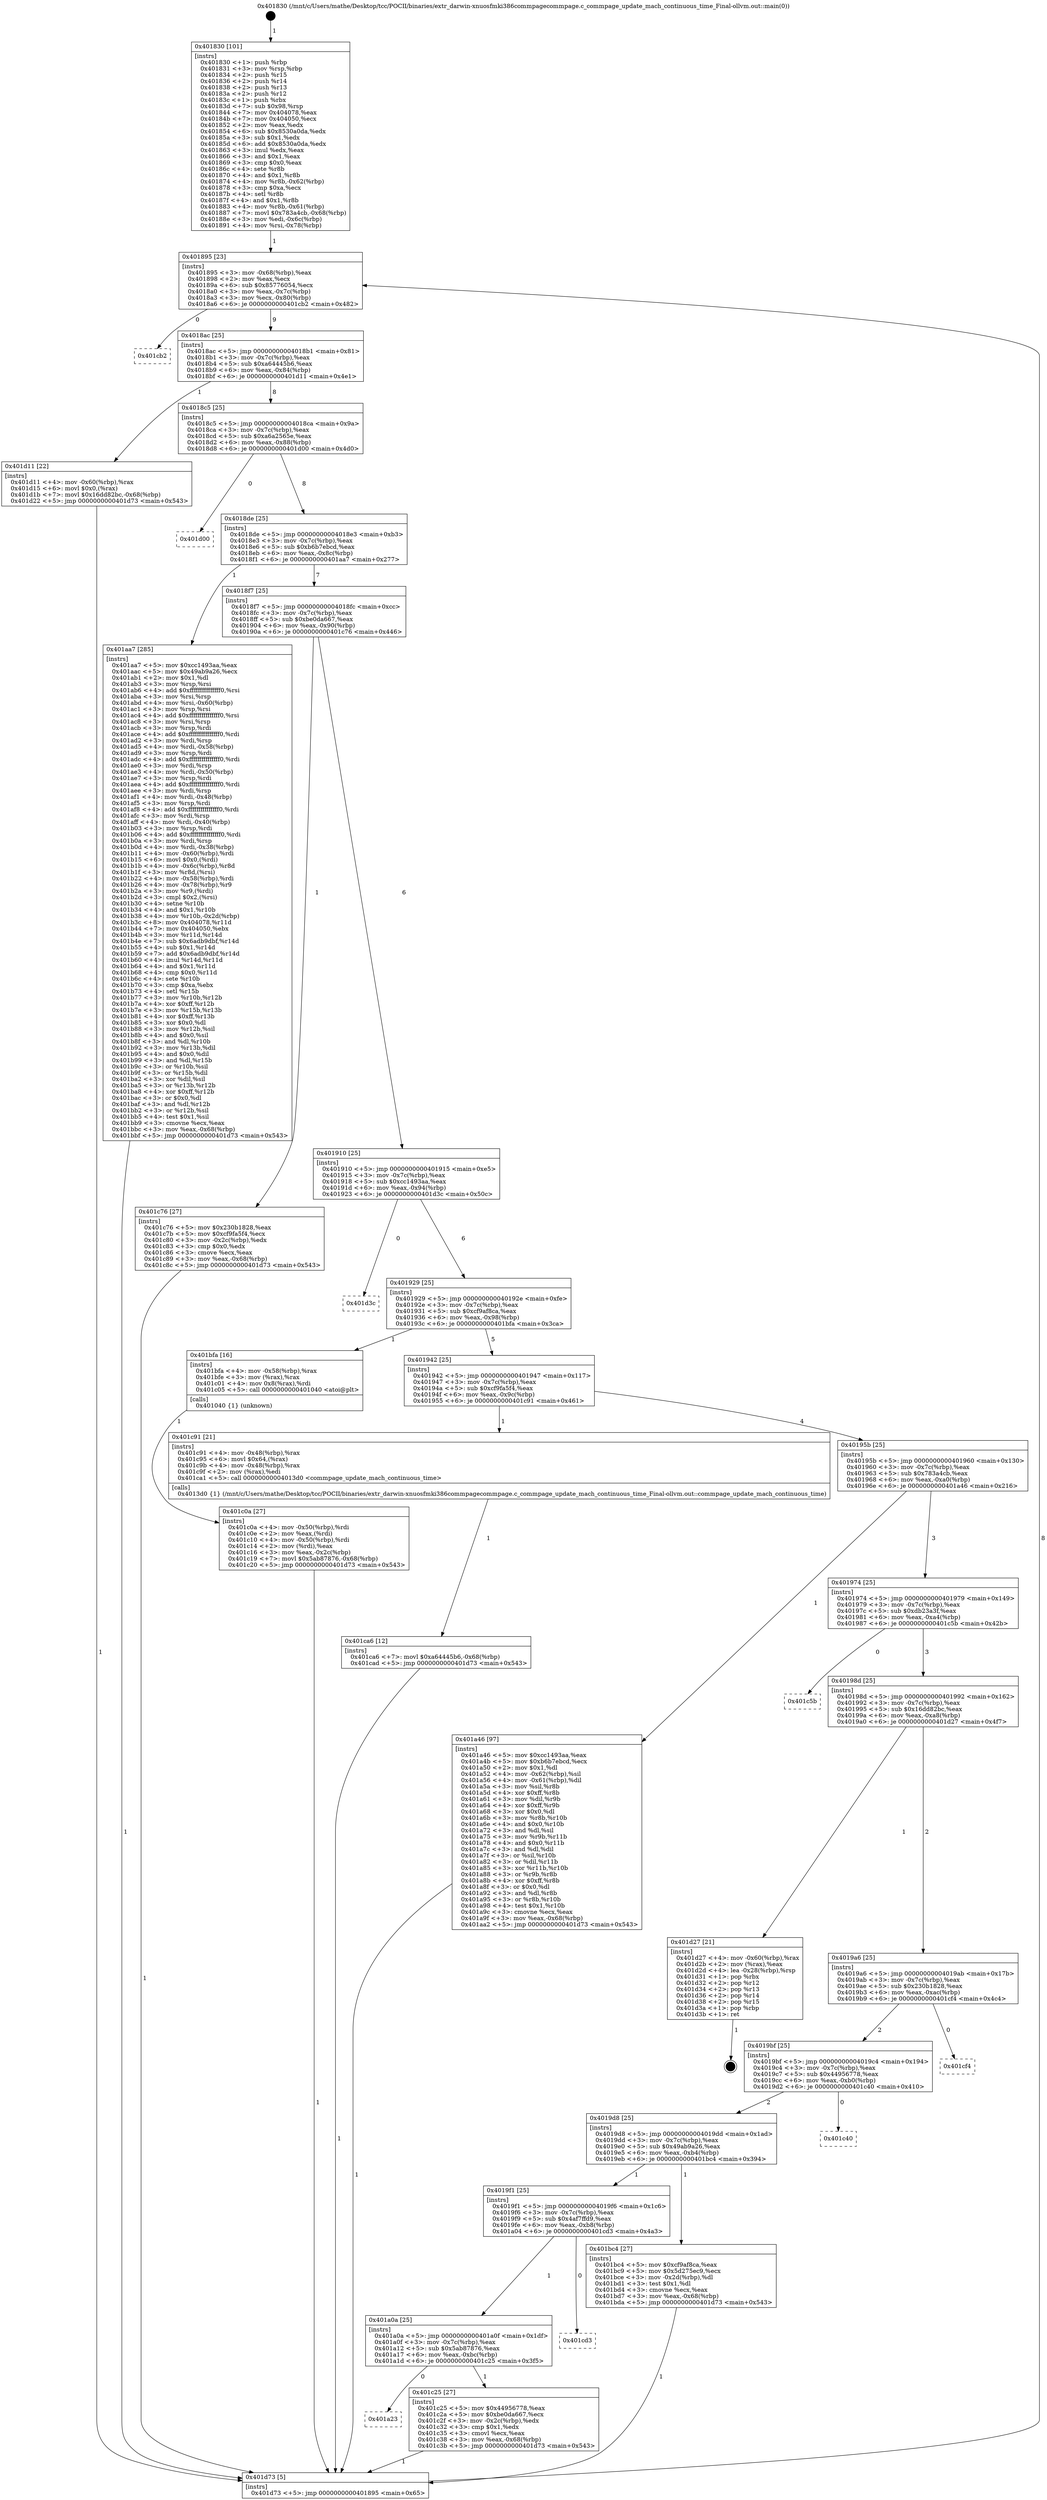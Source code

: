 digraph "0x401830" {
  label = "0x401830 (/mnt/c/Users/mathe/Desktop/tcc/POCII/binaries/extr_darwin-xnuosfmki386commpagecommpage.c_commpage_update_mach_continuous_time_Final-ollvm.out::main(0))"
  labelloc = "t"
  node[shape=record]

  Entry [label="",width=0.3,height=0.3,shape=circle,fillcolor=black,style=filled]
  "0x401895" [label="{
     0x401895 [23]\l
     | [instrs]\l
     &nbsp;&nbsp;0x401895 \<+3\>: mov -0x68(%rbp),%eax\l
     &nbsp;&nbsp;0x401898 \<+2\>: mov %eax,%ecx\l
     &nbsp;&nbsp;0x40189a \<+6\>: sub $0x85776054,%ecx\l
     &nbsp;&nbsp;0x4018a0 \<+3\>: mov %eax,-0x7c(%rbp)\l
     &nbsp;&nbsp;0x4018a3 \<+3\>: mov %ecx,-0x80(%rbp)\l
     &nbsp;&nbsp;0x4018a6 \<+6\>: je 0000000000401cb2 \<main+0x482\>\l
  }"]
  "0x401cb2" [label="{
     0x401cb2\l
  }", style=dashed]
  "0x4018ac" [label="{
     0x4018ac [25]\l
     | [instrs]\l
     &nbsp;&nbsp;0x4018ac \<+5\>: jmp 00000000004018b1 \<main+0x81\>\l
     &nbsp;&nbsp;0x4018b1 \<+3\>: mov -0x7c(%rbp),%eax\l
     &nbsp;&nbsp;0x4018b4 \<+5\>: sub $0xa64445b6,%eax\l
     &nbsp;&nbsp;0x4018b9 \<+6\>: mov %eax,-0x84(%rbp)\l
     &nbsp;&nbsp;0x4018bf \<+6\>: je 0000000000401d11 \<main+0x4e1\>\l
  }"]
  Exit [label="",width=0.3,height=0.3,shape=circle,fillcolor=black,style=filled,peripheries=2]
  "0x401d11" [label="{
     0x401d11 [22]\l
     | [instrs]\l
     &nbsp;&nbsp;0x401d11 \<+4\>: mov -0x60(%rbp),%rax\l
     &nbsp;&nbsp;0x401d15 \<+6\>: movl $0x0,(%rax)\l
     &nbsp;&nbsp;0x401d1b \<+7\>: movl $0x16dd82bc,-0x68(%rbp)\l
     &nbsp;&nbsp;0x401d22 \<+5\>: jmp 0000000000401d73 \<main+0x543\>\l
  }"]
  "0x4018c5" [label="{
     0x4018c5 [25]\l
     | [instrs]\l
     &nbsp;&nbsp;0x4018c5 \<+5\>: jmp 00000000004018ca \<main+0x9a\>\l
     &nbsp;&nbsp;0x4018ca \<+3\>: mov -0x7c(%rbp),%eax\l
     &nbsp;&nbsp;0x4018cd \<+5\>: sub $0xa6a2565e,%eax\l
     &nbsp;&nbsp;0x4018d2 \<+6\>: mov %eax,-0x88(%rbp)\l
     &nbsp;&nbsp;0x4018d8 \<+6\>: je 0000000000401d00 \<main+0x4d0\>\l
  }"]
  "0x401ca6" [label="{
     0x401ca6 [12]\l
     | [instrs]\l
     &nbsp;&nbsp;0x401ca6 \<+7\>: movl $0xa64445b6,-0x68(%rbp)\l
     &nbsp;&nbsp;0x401cad \<+5\>: jmp 0000000000401d73 \<main+0x543\>\l
  }"]
  "0x401d00" [label="{
     0x401d00\l
  }", style=dashed]
  "0x4018de" [label="{
     0x4018de [25]\l
     | [instrs]\l
     &nbsp;&nbsp;0x4018de \<+5\>: jmp 00000000004018e3 \<main+0xb3\>\l
     &nbsp;&nbsp;0x4018e3 \<+3\>: mov -0x7c(%rbp),%eax\l
     &nbsp;&nbsp;0x4018e6 \<+5\>: sub $0xb6b7ebcd,%eax\l
     &nbsp;&nbsp;0x4018eb \<+6\>: mov %eax,-0x8c(%rbp)\l
     &nbsp;&nbsp;0x4018f1 \<+6\>: je 0000000000401aa7 \<main+0x277\>\l
  }"]
  "0x401a23" [label="{
     0x401a23\l
  }", style=dashed]
  "0x401aa7" [label="{
     0x401aa7 [285]\l
     | [instrs]\l
     &nbsp;&nbsp;0x401aa7 \<+5\>: mov $0xcc1493aa,%eax\l
     &nbsp;&nbsp;0x401aac \<+5\>: mov $0x49ab9a26,%ecx\l
     &nbsp;&nbsp;0x401ab1 \<+2\>: mov $0x1,%dl\l
     &nbsp;&nbsp;0x401ab3 \<+3\>: mov %rsp,%rsi\l
     &nbsp;&nbsp;0x401ab6 \<+4\>: add $0xfffffffffffffff0,%rsi\l
     &nbsp;&nbsp;0x401aba \<+3\>: mov %rsi,%rsp\l
     &nbsp;&nbsp;0x401abd \<+4\>: mov %rsi,-0x60(%rbp)\l
     &nbsp;&nbsp;0x401ac1 \<+3\>: mov %rsp,%rsi\l
     &nbsp;&nbsp;0x401ac4 \<+4\>: add $0xfffffffffffffff0,%rsi\l
     &nbsp;&nbsp;0x401ac8 \<+3\>: mov %rsi,%rsp\l
     &nbsp;&nbsp;0x401acb \<+3\>: mov %rsp,%rdi\l
     &nbsp;&nbsp;0x401ace \<+4\>: add $0xfffffffffffffff0,%rdi\l
     &nbsp;&nbsp;0x401ad2 \<+3\>: mov %rdi,%rsp\l
     &nbsp;&nbsp;0x401ad5 \<+4\>: mov %rdi,-0x58(%rbp)\l
     &nbsp;&nbsp;0x401ad9 \<+3\>: mov %rsp,%rdi\l
     &nbsp;&nbsp;0x401adc \<+4\>: add $0xfffffffffffffff0,%rdi\l
     &nbsp;&nbsp;0x401ae0 \<+3\>: mov %rdi,%rsp\l
     &nbsp;&nbsp;0x401ae3 \<+4\>: mov %rdi,-0x50(%rbp)\l
     &nbsp;&nbsp;0x401ae7 \<+3\>: mov %rsp,%rdi\l
     &nbsp;&nbsp;0x401aea \<+4\>: add $0xfffffffffffffff0,%rdi\l
     &nbsp;&nbsp;0x401aee \<+3\>: mov %rdi,%rsp\l
     &nbsp;&nbsp;0x401af1 \<+4\>: mov %rdi,-0x48(%rbp)\l
     &nbsp;&nbsp;0x401af5 \<+3\>: mov %rsp,%rdi\l
     &nbsp;&nbsp;0x401af8 \<+4\>: add $0xfffffffffffffff0,%rdi\l
     &nbsp;&nbsp;0x401afc \<+3\>: mov %rdi,%rsp\l
     &nbsp;&nbsp;0x401aff \<+4\>: mov %rdi,-0x40(%rbp)\l
     &nbsp;&nbsp;0x401b03 \<+3\>: mov %rsp,%rdi\l
     &nbsp;&nbsp;0x401b06 \<+4\>: add $0xfffffffffffffff0,%rdi\l
     &nbsp;&nbsp;0x401b0a \<+3\>: mov %rdi,%rsp\l
     &nbsp;&nbsp;0x401b0d \<+4\>: mov %rdi,-0x38(%rbp)\l
     &nbsp;&nbsp;0x401b11 \<+4\>: mov -0x60(%rbp),%rdi\l
     &nbsp;&nbsp;0x401b15 \<+6\>: movl $0x0,(%rdi)\l
     &nbsp;&nbsp;0x401b1b \<+4\>: mov -0x6c(%rbp),%r8d\l
     &nbsp;&nbsp;0x401b1f \<+3\>: mov %r8d,(%rsi)\l
     &nbsp;&nbsp;0x401b22 \<+4\>: mov -0x58(%rbp),%rdi\l
     &nbsp;&nbsp;0x401b26 \<+4\>: mov -0x78(%rbp),%r9\l
     &nbsp;&nbsp;0x401b2a \<+3\>: mov %r9,(%rdi)\l
     &nbsp;&nbsp;0x401b2d \<+3\>: cmpl $0x2,(%rsi)\l
     &nbsp;&nbsp;0x401b30 \<+4\>: setne %r10b\l
     &nbsp;&nbsp;0x401b34 \<+4\>: and $0x1,%r10b\l
     &nbsp;&nbsp;0x401b38 \<+4\>: mov %r10b,-0x2d(%rbp)\l
     &nbsp;&nbsp;0x401b3c \<+8\>: mov 0x404078,%r11d\l
     &nbsp;&nbsp;0x401b44 \<+7\>: mov 0x404050,%ebx\l
     &nbsp;&nbsp;0x401b4b \<+3\>: mov %r11d,%r14d\l
     &nbsp;&nbsp;0x401b4e \<+7\>: sub $0x6adb9dbf,%r14d\l
     &nbsp;&nbsp;0x401b55 \<+4\>: sub $0x1,%r14d\l
     &nbsp;&nbsp;0x401b59 \<+7\>: add $0x6adb9dbf,%r14d\l
     &nbsp;&nbsp;0x401b60 \<+4\>: imul %r14d,%r11d\l
     &nbsp;&nbsp;0x401b64 \<+4\>: and $0x1,%r11d\l
     &nbsp;&nbsp;0x401b68 \<+4\>: cmp $0x0,%r11d\l
     &nbsp;&nbsp;0x401b6c \<+4\>: sete %r10b\l
     &nbsp;&nbsp;0x401b70 \<+3\>: cmp $0xa,%ebx\l
     &nbsp;&nbsp;0x401b73 \<+4\>: setl %r15b\l
     &nbsp;&nbsp;0x401b77 \<+3\>: mov %r10b,%r12b\l
     &nbsp;&nbsp;0x401b7a \<+4\>: xor $0xff,%r12b\l
     &nbsp;&nbsp;0x401b7e \<+3\>: mov %r15b,%r13b\l
     &nbsp;&nbsp;0x401b81 \<+4\>: xor $0xff,%r13b\l
     &nbsp;&nbsp;0x401b85 \<+3\>: xor $0x0,%dl\l
     &nbsp;&nbsp;0x401b88 \<+3\>: mov %r12b,%sil\l
     &nbsp;&nbsp;0x401b8b \<+4\>: and $0x0,%sil\l
     &nbsp;&nbsp;0x401b8f \<+3\>: and %dl,%r10b\l
     &nbsp;&nbsp;0x401b92 \<+3\>: mov %r13b,%dil\l
     &nbsp;&nbsp;0x401b95 \<+4\>: and $0x0,%dil\l
     &nbsp;&nbsp;0x401b99 \<+3\>: and %dl,%r15b\l
     &nbsp;&nbsp;0x401b9c \<+3\>: or %r10b,%sil\l
     &nbsp;&nbsp;0x401b9f \<+3\>: or %r15b,%dil\l
     &nbsp;&nbsp;0x401ba2 \<+3\>: xor %dil,%sil\l
     &nbsp;&nbsp;0x401ba5 \<+3\>: or %r13b,%r12b\l
     &nbsp;&nbsp;0x401ba8 \<+4\>: xor $0xff,%r12b\l
     &nbsp;&nbsp;0x401bac \<+3\>: or $0x0,%dl\l
     &nbsp;&nbsp;0x401baf \<+3\>: and %dl,%r12b\l
     &nbsp;&nbsp;0x401bb2 \<+3\>: or %r12b,%sil\l
     &nbsp;&nbsp;0x401bb5 \<+4\>: test $0x1,%sil\l
     &nbsp;&nbsp;0x401bb9 \<+3\>: cmovne %ecx,%eax\l
     &nbsp;&nbsp;0x401bbc \<+3\>: mov %eax,-0x68(%rbp)\l
     &nbsp;&nbsp;0x401bbf \<+5\>: jmp 0000000000401d73 \<main+0x543\>\l
  }"]
  "0x4018f7" [label="{
     0x4018f7 [25]\l
     | [instrs]\l
     &nbsp;&nbsp;0x4018f7 \<+5\>: jmp 00000000004018fc \<main+0xcc\>\l
     &nbsp;&nbsp;0x4018fc \<+3\>: mov -0x7c(%rbp),%eax\l
     &nbsp;&nbsp;0x4018ff \<+5\>: sub $0xbe0da667,%eax\l
     &nbsp;&nbsp;0x401904 \<+6\>: mov %eax,-0x90(%rbp)\l
     &nbsp;&nbsp;0x40190a \<+6\>: je 0000000000401c76 \<main+0x446\>\l
  }"]
  "0x401c25" [label="{
     0x401c25 [27]\l
     | [instrs]\l
     &nbsp;&nbsp;0x401c25 \<+5\>: mov $0x44956778,%eax\l
     &nbsp;&nbsp;0x401c2a \<+5\>: mov $0xbe0da667,%ecx\l
     &nbsp;&nbsp;0x401c2f \<+3\>: mov -0x2c(%rbp),%edx\l
     &nbsp;&nbsp;0x401c32 \<+3\>: cmp $0x1,%edx\l
     &nbsp;&nbsp;0x401c35 \<+3\>: cmovl %ecx,%eax\l
     &nbsp;&nbsp;0x401c38 \<+3\>: mov %eax,-0x68(%rbp)\l
     &nbsp;&nbsp;0x401c3b \<+5\>: jmp 0000000000401d73 \<main+0x543\>\l
  }"]
  "0x401c76" [label="{
     0x401c76 [27]\l
     | [instrs]\l
     &nbsp;&nbsp;0x401c76 \<+5\>: mov $0x230b1828,%eax\l
     &nbsp;&nbsp;0x401c7b \<+5\>: mov $0xcf9fa5f4,%ecx\l
     &nbsp;&nbsp;0x401c80 \<+3\>: mov -0x2c(%rbp),%edx\l
     &nbsp;&nbsp;0x401c83 \<+3\>: cmp $0x0,%edx\l
     &nbsp;&nbsp;0x401c86 \<+3\>: cmove %ecx,%eax\l
     &nbsp;&nbsp;0x401c89 \<+3\>: mov %eax,-0x68(%rbp)\l
     &nbsp;&nbsp;0x401c8c \<+5\>: jmp 0000000000401d73 \<main+0x543\>\l
  }"]
  "0x401910" [label="{
     0x401910 [25]\l
     | [instrs]\l
     &nbsp;&nbsp;0x401910 \<+5\>: jmp 0000000000401915 \<main+0xe5\>\l
     &nbsp;&nbsp;0x401915 \<+3\>: mov -0x7c(%rbp),%eax\l
     &nbsp;&nbsp;0x401918 \<+5\>: sub $0xcc1493aa,%eax\l
     &nbsp;&nbsp;0x40191d \<+6\>: mov %eax,-0x94(%rbp)\l
     &nbsp;&nbsp;0x401923 \<+6\>: je 0000000000401d3c \<main+0x50c\>\l
  }"]
  "0x401a0a" [label="{
     0x401a0a [25]\l
     | [instrs]\l
     &nbsp;&nbsp;0x401a0a \<+5\>: jmp 0000000000401a0f \<main+0x1df\>\l
     &nbsp;&nbsp;0x401a0f \<+3\>: mov -0x7c(%rbp),%eax\l
     &nbsp;&nbsp;0x401a12 \<+5\>: sub $0x5ab87876,%eax\l
     &nbsp;&nbsp;0x401a17 \<+6\>: mov %eax,-0xbc(%rbp)\l
     &nbsp;&nbsp;0x401a1d \<+6\>: je 0000000000401c25 \<main+0x3f5\>\l
  }"]
  "0x401d3c" [label="{
     0x401d3c\l
  }", style=dashed]
  "0x401929" [label="{
     0x401929 [25]\l
     | [instrs]\l
     &nbsp;&nbsp;0x401929 \<+5\>: jmp 000000000040192e \<main+0xfe\>\l
     &nbsp;&nbsp;0x40192e \<+3\>: mov -0x7c(%rbp),%eax\l
     &nbsp;&nbsp;0x401931 \<+5\>: sub $0xcf9af8ca,%eax\l
     &nbsp;&nbsp;0x401936 \<+6\>: mov %eax,-0x98(%rbp)\l
     &nbsp;&nbsp;0x40193c \<+6\>: je 0000000000401bfa \<main+0x3ca\>\l
  }"]
  "0x401cd3" [label="{
     0x401cd3\l
  }", style=dashed]
  "0x401bfa" [label="{
     0x401bfa [16]\l
     | [instrs]\l
     &nbsp;&nbsp;0x401bfa \<+4\>: mov -0x58(%rbp),%rax\l
     &nbsp;&nbsp;0x401bfe \<+3\>: mov (%rax),%rax\l
     &nbsp;&nbsp;0x401c01 \<+4\>: mov 0x8(%rax),%rdi\l
     &nbsp;&nbsp;0x401c05 \<+5\>: call 0000000000401040 \<atoi@plt\>\l
     | [calls]\l
     &nbsp;&nbsp;0x401040 \{1\} (unknown)\l
  }"]
  "0x401942" [label="{
     0x401942 [25]\l
     | [instrs]\l
     &nbsp;&nbsp;0x401942 \<+5\>: jmp 0000000000401947 \<main+0x117\>\l
     &nbsp;&nbsp;0x401947 \<+3\>: mov -0x7c(%rbp),%eax\l
     &nbsp;&nbsp;0x40194a \<+5\>: sub $0xcf9fa5f4,%eax\l
     &nbsp;&nbsp;0x40194f \<+6\>: mov %eax,-0x9c(%rbp)\l
     &nbsp;&nbsp;0x401955 \<+6\>: je 0000000000401c91 \<main+0x461\>\l
  }"]
  "0x401c0a" [label="{
     0x401c0a [27]\l
     | [instrs]\l
     &nbsp;&nbsp;0x401c0a \<+4\>: mov -0x50(%rbp),%rdi\l
     &nbsp;&nbsp;0x401c0e \<+2\>: mov %eax,(%rdi)\l
     &nbsp;&nbsp;0x401c10 \<+4\>: mov -0x50(%rbp),%rdi\l
     &nbsp;&nbsp;0x401c14 \<+2\>: mov (%rdi),%eax\l
     &nbsp;&nbsp;0x401c16 \<+3\>: mov %eax,-0x2c(%rbp)\l
     &nbsp;&nbsp;0x401c19 \<+7\>: movl $0x5ab87876,-0x68(%rbp)\l
     &nbsp;&nbsp;0x401c20 \<+5\>: jmp 0000000000401d73 \<main+0x543\>\l
  }"]
  "0x401c91" [label="{
     0x401c91 [21]\l
     | [instrs]\l
     &nbsp;&nbsp;0x401c91 \<+4\>: mov -0x48(%rbp),%rax\l
     &nbsp;&nbsp;0x401c95 \<+6\>: movl $0x64,(%rax)\l
     &nbsp;&nbsp;0x401c9b \<+4\>: mov -0x48(%rbp),%rax\l
     &nbsp;&nbsp;0x401c9f \<+2\>: mov (%rax),%edi\l
     &nbsp;&nbsp;0x401ca1 \<+5\>: call 00000000004013d0 \<commpage_update_mach_continuous_time\>\l
     | [calls]\l
     &nbsp;&nbsp;0x4013d0 \{1\} (/mnt/c/Users/mathe/Desktop/tcc/POCII/binaries/extr_darwin-xnuosfmki386commpagecommpage.c_commpage_update_mach_continuous_time_Final-ollvm.out::commpage_update_mach_continuous_time)\l
  }"]
  "0x40195b" [label="{
     0x40195b [25]\l
     | [instrs]\l
     &nbsp;&nbsp;0x40195b \<+5\>: jmp 0000000000401960 \<main+0x130\>\l
     &nbsp;&nbsp;0x401960 \<+3\>: mov -0x7c(%rbp),%eax\l
     &nbsp;&nbsp;0x401963 \<+5\>: sub $0x783a4cb,%eax\l
     &nbsp;&nbsp;0x401968 \<+6\>: mov %eax,-0xa0(%rbp)\l
     &nbsp;&nbsp;0x40196e \<+6\>: je 0000000000401a46 \<main+0x216\>\l
  }"]
  "0x4019f1" [label="{
     0x4019f1 [25]\l
     | [instrs]\l
     &nbsp;&nbsp;0x4019f1 \<+5\>: jmp 00000000004019f6 \<main+0x1c6\>\l
     &nbsp;&nbsp;0x4019f6 \<+3\>: mov -0x7c(%rbp),%eax\l
     &nbsp;&nbsp;0x4019f9 \<+5\>: sub $0x4af7ffd9,%eax\l
     &nbsp;&nbsp;0x4019fe \<+6\>: mov %eax,-0xb8(%rbp)\l
     &nbsp;&nbsp;0x401a04 \<+6\>: je 0000000000401cd3 \<main+0x4a3\>\l
  }"]
  "0x401a46" [label="{
     0x401a46 [97]\l
     | [instrs]\l
     &nbsp;&nbsp;0x401a46 \<+5\>: mov $0xcc1493aa,%eax\l
     &nbsp;&nbsp;0x401a4b \<+5\>: mov $0xb6b7ebcd,%ecx\l
     &nbsp;&nbsp;0x401a50 \<+2\>: mov $0x1,%dl\l
     &nbsp;&nbsp;0x401a52 \<+4\>: mov -0x62(%rbp),%sil\l
     &nbsp;&nbsp;0x401a56 \<+4\>: mov -0x61(%rbp),%dil\l
     &nbsp;&nbsp;0x401a5a \<+3\>: mov %sil,%r8b\l
     &nbsp;&nbsp;0x401a5d \<+4\>: xor $0xff,%r8b\l
     &nbsp;&nbsp;0x401a61 \<+3\>: mov %dil,%r9b\l
     &nbsp;&nbsp;0x401a64 \<+4\>: xor $0xff,%r9b\l
     &nbsp;&nbsp;0x401a68 \<+3\>: xor $0x0,%dl\l
     &nbsp;&nbsp;0x401a6b \<+3\>: mov %r8b,%r10b\l
     &nbsp;&nbsp;0x401a6e \<+4\>: and $0x0,%r10b\l
     &nbsp;&nbsp;0x401a72 \<+3\>: and %dl,%sil\l
     &nbsp;&nbsp;0x401a75 \<+3\>: mov %r9b,%r11b\l
     &nbsp;&nbsp;0x401a78 \<+4\>: and $0x0,%r11b\l
     &nbsp;&nbsp;0x401a7c \<+3\>: and %dl,%dil\l
     &nbsp;&nbsp;0x401a7f \<+3\>: or %sil,%r10b\l
     &nbsp;&nbsp;0x401a82 \<+3\>: or %dil,%r11b\l
     &nbsp;&nbsp;0x401a85 \<+3\>: xor %r11b,%r10b\l
     &nbsp;&nbsp;0x401a88 \<+3\>: or %r9b,%r8b\l
     &nbsp;&nbsp;0x401a8b \<+4\>: xor $0xff,%r8b\l
     &nbsp;&nbsp;0x401a8f \<+3\>: or $0x0,%dl\l
     &nbsp;&nbsp;0x401a92 \<+3\>: and %dl,%r8b\l
     &nbsp;&nbsp;0x401a95 \<+3\>: or %r8b,%r10b\l
     &nbsp;&nbsp;0x401a98 \<+4\>: test $0x1,%r10b\l
     &nbsp;&nbsp;0x401a9c \<+3\>: cmovne %ecx,%eax\l
     &nbsp;&nbsp;0x401a9f \<+3\>: mov %eax,-0x68(%rbp)\l
     &nbsp;&nbsp;0x401aa2 \<+5\>: jmp 0000000000401d73 \<main+0x543\>\l
  }"]
  "0x401974" [label="{
     0x401974 [25]\l
     | [instrs]\l
     &nbsp;&nbsp;0x401974 \<+5\>: jmp 0000000000401979 \<main+0x149\>\l
     &nbsp;&nbsp;0x401979 \<+3\>: mov -0x7c(%rbp),%eax\l
     &nbsp;&nbsp;0x40197c \<+5\>: sub $0xdb23a3f,%eax\l
     &nbsp;&nbsp;0x401981 \<+6\>: mov %eax,-0xa4(%rbp)\l
     &nbsp;&nbsp;0x401987 \<+6\>: je 0000000000401c5b \<main+0x42b\>\l
  }"]
  "0x401d73" [label="{
     0x401d73 [5]\l
     | [instrs]\l
     &nbsp;&nbsp;0x401d73 \<+5\>: jmp 0000000000401895 \<main+0x65\>\l
  }"]
  "0x401830" [label="{
     0x401830 [101]\l
     | [instrs]\l
     &nbsp;&nbsp;0x401830 \<+1\>: push %rbp\l
     &nbsp;&nbsp;0x401831 \<+3\>: mov %rsp,%rbp\l
     &nbsp;&nbsp;0x401834 \<+2\>: push %r15\l
     &nbsp;&nbsp;0x401836 \<+2\>: push %r14\l
     &nbsp;&nbsp;0x401838 \<+2\>: push %r13\l
     &nbsp;&nbsp;0x40183a \<+2\>: push %r12\l
     &nbsp;&nbsp;0x40183c \<+1\>: push %rbx\l
     &nbsp;&nbsp;0x40183d \<+7\>: sub $0x98,%rsp\l
     &nbsp;&nbsp;0x401844 \<+7\>: mov 0x404078,%eax\l
     &nbsp;&nbsp;0x40184b \<+7\>: mov 0x404050,%ecx\l
     &nbsp;&nbsp;0x401852 \<+2\>: mov %eax,%edx\l
     &nbsp;&nbsp;0x401854 \<+6\>: sub $0x8530a0da,%edx\l
     &nbsp;&nbsp;0x40185a \<+3\>: sub $0x1,%edx\l
     &nbsp;&nbsp;0x40185d \<+6\>: add $0x8530a0da,%edx\l
     &nbsp;&nbsp;0x401863 \<+3\>: imul %edx,%eax\l
     &nbsp;&nbsp;0x401866 \<+3\>: and $0x1,%eax\l
     &nbsp;&nbsp;0x401869 \<+3\>: cmp $0x0,%eax\l
     &nbsp;&nbsp;0x40186c \<+4\>: sete %r8b\l
     &nbsp;&nbsp;0x401870 \<+4\>: and $0x1,%r8b\l
     &nbsp;&nbsp;0x401874 \<+4\>: mov %r8b,-0x62(%rbp)\l
     &nbsp;&nbsp;0x401878 \<+3\>: cmp $0xa,%ecx\l
     &nbsp;&nbsp;0x40187b \<+4\>: setl %r8b\l
     &nbsp;&nbsp;0x40187f \<+4\>: and $0x1,%r8b\l
     &nbsp;&nbsp;0x401883 \<+4\>: mov %r8b,-0x61(%rbp)\l
     &nbsp;&nbsp;0x401887 \<+7\>: movl $0x783a4cb,-0x68(%rbp)\l
     &nbsp;&nbsp;0x40188e \<+3\>: mov %edi,-0x6c(%rbp)\l
     &nbsp;&nbsp;0x401891 \<+4\>: mov %rsi,-0x78(%rbp)\l
  }"]
  "0x401bc4" [label="{
     0x401bc4 [27]\l
     | [instrs]\l
     &nbsp;&nbsp;0x401bc4 \<+5\>: mov $0xcf9af8ca,%eax\l
     &nbsp;&nbsp;0x401bc9 \<+5\>: mov $0x5d275ec9,%ecx\l
     &nbsp;&nbsp;0x401bce \<+3\>: mov -0x2d(%rbp),%dl\l
     &nbsp;&nbsp;0x401bd1 \<+3\>: test $0x1,%dl\l
     &nbsp;&nbsp;0x401bd4 \<+3\>: cmovne %ecx,%eax\l
     &nbsp;&nbsp;0x401bd7 \<+3\>: mov %eax,-0x68(%rbp)\l
     &nbsp;&nbsp;0x401bda \<+5\>: jmp 0000000000401d73 \<main+0x543\>\l
  }"]
  "0x4019d8" [label="{
     0x4019d8 [25]\l
     | [instrs]\l
     &nbsp;&nbsp;0x4019d8 \<+5\>: jmp 00000000004019dd \<main+0x1ad\>\l
     &nbsp;&nbsp;0x4019dd \<+3\>: mov -0x7c(%rbp),%eax\l
     &nbsp;&nbsp;0x4019e0 \<+5\>: sub $0x49ab9a26,%eax\l
     &nbsp;&nbsp;0x4019e5 \<+6\>: mov %eax,-0xb4(%rbp)\l
     &nbsp;&nbsp;0x4019eb \<+6\>: je 0000000000401bc4 \<main+0x394\>\l
  }"]
  "0x401c5b" [label="{
     0x401c5b\l
  }", style=dashed]
  "0x40198d" [label="{
     0x40198d [25]\l
     | [instrs]\l
     &nbsp;&nbsp;0x40198d \<+5\>: jmp 0000000000401992 \<main+0x162\>\l
     &nbsp;&nbsp;0x401992 \<+3\>: mov -0x7c(%rbp),%eax\l
     &nbsp;&nbsp;0x401995 \<+5\>: sub $0x16dd82bc,%eax\l
     &nbsp;&nbsp;0x40199a \<+6\>: mov %eax,-0xa8(%rbp)\l
     &nbsp;&nbsp;0x4019a0 \<+6\>: je 0000000000401d27 \<main+0x4f7\>\l
  }"]
  "0x401c40" [label="{
     0x401c40\l
  }", style=dashed]
  "0x401d27" [label="{
     0x401d27 [21]\l
     | [instrs]\l
     &nbsp;&nbsp;0x401d27 \<+4\>: mov -0x60(%rbp),%rax\l
     &nbsp;&nbsp;0x401d2b \<+2\>: mov (%rax),%eax\l
     &nbsp;&nbsp;0x401d2d \<+4\>: lea -0x28(%rbp),%rsp\l
     &nbsp;&nbsp;0x401d31 \<+1\>: pop %rbx\l
     &nbsp;&nbsp;0x401d32 \<+2\>: pop %r12\l
     &nbsp;&nbsp;0x401d34 \<+2\>: pop %r13\l
     &nbsp;&nbsp;0x401d36 \<+2\>: pop %r14\l
     &nbsp;&nbsp;0x401d38 \<+2\>: pop %r15\l
     &nbsp;&nbsp;0x401d3a \<+1\>: pop %rbp\l
     &nbsp;&nbsp;0x401d3b \<+1\>: ret\l
  }"]
  "0x4019a6" [label="{
     0x4019a6 [25]\l
     | [instrs]\l
     &nbsp;&nbsp;0x4019a6 \<+5\>: jmp 00000000004019ab \<main+0x17b\>\l
     &nbsp;&nbsp;0x4019ab \<+3\>: mov -0x7c(%rbp),%eax\l
     &nbsp;&nbsp;0x4019ae \<+5\>: sub $0x230b1828,%eax\l
     &nbsp;&nbsp;0x4019b3 \<+6\>: mov %eax,-0xac(%rbp)\l
     &nbsp;&nbsp;0x4019b9 \<+6\>: je 0000000000401cf4 \<main+0x4c4\>\l
  }"]
  "0x4019bf" [label="{
     0x4019bf [25]\l
     | [instrs]\l
     &nbsp;&nbsp;0x4019bf \<+5\>: jmp 00000000004019c4 \<main+0x194\>\l
     &nbsp;&nbsp;0x4019c4 \<+3\>: mov -0x7c(%rbp),%eax\l
     &nbsp;&nbsp;0x4019c7 \<+5\>: sub $0x44956778,%eax\l
     &nbsp;&nbsp;0x4019cc \<+6\>: mov %eax,-0xb0(%rbp)\l
     &nbsp;&nbsp;0x4019d2 \<+6\>: je 0000000000401c40 \<main+0x410\>\l
  }"]
  "0x401cf4" [label="{
     0x401cf4\l
  }", style=dashed]
  Entry -> "0x401830" [label=" 1"]
  "0x401895" -> "0x401cb2" [label=" 0"]
  "0x401895" -> "0x4018ac" [label=" 9"]
  "0x401d27" -> Exit [label=" 1"]
  "0x4018ac" -> "0x401d11" [label=" 1"]
  "0x4018ac" -> "0x4018c5" [label=" 8"]
  "0x401d11" -> "0x401d73" [label=" 1"]
  "0x4018c5" -> "0x401d00" [label=" 0"]
  "0x4018c5" -> "0x4018de" [label=" 8"]
  "0x401ca6" -> "0x401d73" [label=" 1"]
  "0x4018de" -> "0x401aa7" [label=" 1"]
  "0x4018de" -> "0x4018f7" [label=" 7"]
  "0x401c91" -> "0x401ca6" [label=" 1"]
  "0x4018f7" -> "0x401c76" [label=" 1"]
  "0x4018f7" -> "0x401910" [label=" 6"]
  "0x401c76" -> "0x401d73" [label=" 1"]
  "0x401910" -> "0x401d3c" [label=" 0"]
  "0x401910" -> "0x401929" [label=" 6"]
  "0x401a0a" -> "0x401a23" [label=" 0"]
  "0x401929" -> "0x401bfa" [label=" 1"]
  "0x401929" -> "0x401942" [label=" 5"]
  "0x401a0a" -> "0x401c25" [label=" 1"]
  "0x401942" -> "0x401c91" [label=" 1"]
  "0x401942" -> "0x40195b" [label=" 4"]
  "0x4019f1" -> "0x401a0a" [label=" 1"]
  "0x40195b" -> "0x401a46" [label=" 1"]
  "0x40195b" -> "0x401974" [label=" 3"]
  "0x401a46" -> "0x401d73" [label=" 1"]
  "0x401830" -> "0x401895" [label=" 1"]
  "0x401d73" -> "0x401895" [label=" 8"]
  "0x4019f1" -> "0x401cd3" [label=" 0"]
  "0x401aa7" -> "0x401d73" [label=" 1"]
  "0x401c25" -> "0x401d73" [label=" 1"]
  "0x401974" -> "0x401c5b" [label=" 0"]
  "0x401974" -> "0x40198d" [label=" 3"]
  "0x401bfa" -> "0x401c0a" [label=" 1"]
  "0x40198d" -> "0x401d27" [label=" 1"]
  "0x40198d" -> "0x4019a6" [label=" 2"]
  "0x401bc4" -> "0x401d73" [label=" 1"]
  "0x4019a6" -> "0x401cf4" [label=" 0"]
  "0x4019a6" -> "0x4019bf" [label=" 2"]
  "0x4019d8" -> "0x4019f1" [label=" 1"]
  "0x4019bf" -> "0x401c40" [label=" 0"]
  "0x4019bf" -> "0x4019d8" [label=" 2"]
  "0x401c0a" -> "0x401d73" [label=" 1"]
  "0x4019d8" -> "0x401bc4" [label=" 1"]
}
